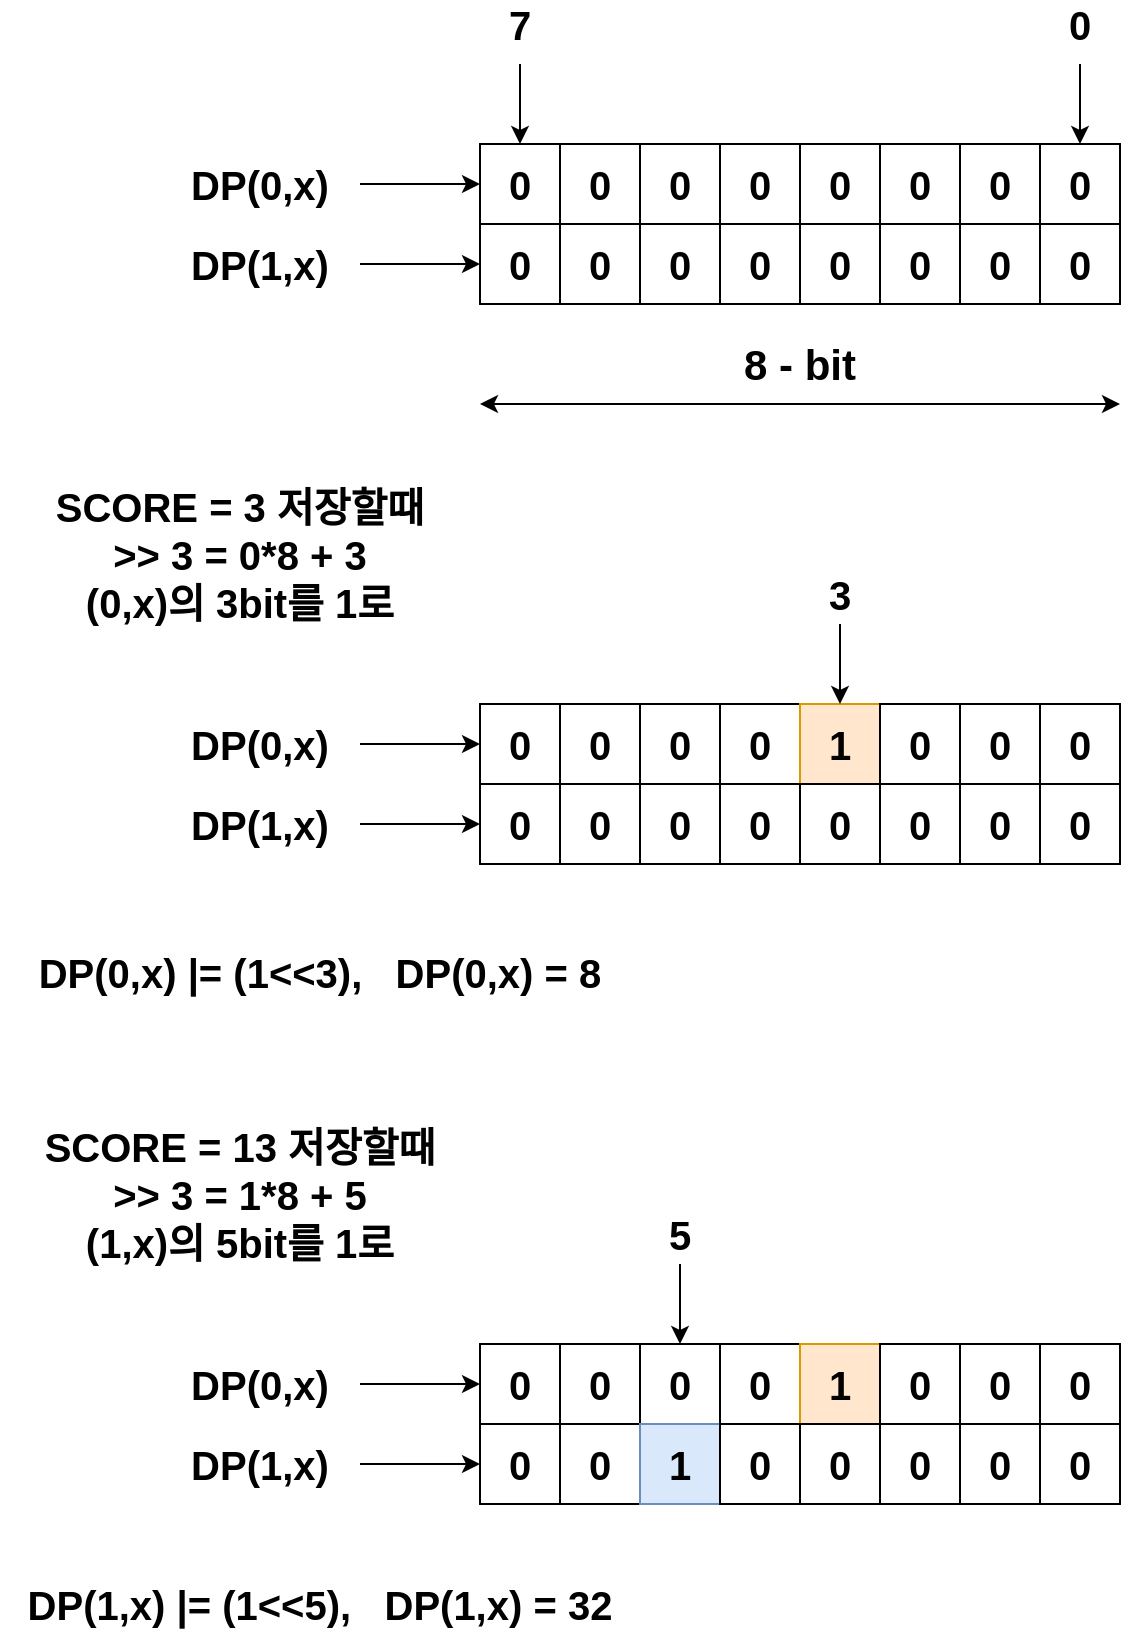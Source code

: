 <mxfile version="12.1.0" type="device" pages="1"><diagram id="Shi6HupQvlHShDga_dcG" name="Page-1"><mxGraphModel dx="1038" dy="499" grid="0" gridSize="10" guides="1" tooltips="1" connect="1" arrows="1" fold="1" page="1" pageScale="1" pageWidth="827" pageHeight="1169" math="0" shadow="0"><root><mxCell id="0"/><mxCell id="1" parent="0"/><mxCell id="sxguOQo_dGlGPO63ySNC-1" value="&lt;span style=&quot;font-size: 20px ; white-space: normal&quot;&gt;0&lt;/span&gt;" style="rounded=0;whiteSpace=wrap;html=1;fontStyle=1" vertex="1" parent="1"><mxGeometry x="280" y="160" width="40" height="40" as="geometry"/></mxCell><mxCell id="sxguOQo_dGlGPO63ySNC-2" value="&lt;span style=&quot;font-size: 20px ; font-weight: 700 ; white-space: normal&quot;&gt;0&lt;/span&gt;" style="rounded=0;whiteSpace=wrap;html=1;" vertex="1" parent="1"><mxGeometry x="320" y="160" width="40" height="40" as="geometry"/></mxCell><mxCell id="sxguOQo_dGlGPO63ySNC-3" value="&lt;span style=&quot;font-size: 20px ; font-weight: 700 ; white-space: normal&quot;&gt;0&lt;/span&gt;" style="rounded=0;whiteSpace=wrap;html=1;" vertex="1" parent="1"><mxGeometry x="360" y="160" width="40" height="40" as="geometry"/></mxCell><mxCell id="sxguOQo_dGlGPO63ySNC-4" value="&lt;span style=&quot;font-size: 20px ; font-weight: 700 ; white-space: normal&quot;&gt;0&lt;/span&gt;" style="rounded=0;whiteSpace=wrap;html=1;" vertex="1" parent="1"><mxGeometry x="400" y="160" width="40" height="40" as="geometry"/></mxCell><mxCell id="sxguOQo_dGlGPO63ySNC-5" value="&lt;span style=&quot;font-size: 20px ; font-weight: 700 ; white-space: normal&quot;&gt;0&lt;/span&gt;" style="rounded=0;whiteSpace=wrap;html=1;" vertex="1" parent="1"><mxGeometry x="440" y="160" width="40" height="40" as="geometry"/></mxCell><mxCell id="sxguOQo_dGlGPO63ySNC-6" value="&lt;span style=&quot;font-size: 20px ; font-weight: 700 ; white-space: normal&quot;&gt;0&lt;/span&gt;" style="rounded=0;whiteSpace=wrap;html=1;" vertex="1" parent="1"><mxGeometry x="480" y="160" width="40" height="40" as="geometry"/></mxCell><mxCell id="sxguOQo_dGlGPO63ySNC-7" value="&lt;span style=&quot;font-size: 20px ; font-weight: 700 ; white-space: normal&quot;&gt;0&lt;/span&gt;" style="rounded=0;whiteSpace=wrap;html=1;" vertex="1" parent="1"><mxGeometry x="520" y="160" width="40" height="40" as="geometry"/></mxCell><mxCell id="sxguOQo_dGlGPO63ySNC-8" value="&lt;span style=&quot;font-size: 20px ; font-weight: 700 ; white-space: normal&quot;&gt;0&lt;/span&gt;" style="rounded=0;whiteSpace=wrap;html=1;" vertex="1" parent="1"><mxGeometry x="560" y="160" width="40" height="40" as="geometry"/></mxCell><mxCell id="sxguOQo_dGlGPO63ySNC-9" value="" style="endArrow=classic;startArrow=classic;html=1;" edge="1" parent="1"><mxGeometry width="50" height="50" relative="1" as="geometry"><mxPoint x="280" y="290" as="sourcePoint"/><mxPoint x="600" y="290" as="targetPoint"/></mxGeometry></mxCell><mxCell id="sxguOQo_dGlGPO63ySNC-10" value="&lt;b&gt;&lt;font style=&quot;font-size: 21px&quot;&gt;8 - bit&lt;/font&gt;&lt;/b&gt;" style="text;html=1;strokeColor=none;fillColor=none;align=center;verticalAlign=middle;whiteSpace=wrap;rounded=0;" vertex="1" parent="1"><mxGeometry x="370" y="260" width="140" height="20" as="geometry"/></mxCell><mxCell id="sxguOQo_dGlGPO63ySNC-11" value="&lt;span style=&quot;font-size: 20px ; font-weight: 700 ; white-space: normal&quot;&gt;0&lt;/span&gt;" style="rounded=0;whiteSpace=wrap;html=1;" vertex="1" parent="1"><mxGeometry x="280" y="200" width="40" height="40" as="geometry"/></mxCell><mxCell id="sxguOQo_dGlGPO63ySNC-12" value="&lt;span style=&quot;font-size: 20px ; font-weight: 700 ; white-space: normal&quot;&gt;0&lt;/span&gt;" style="rounded=0;whiteSpace=wrap;html=1;" vertex="1" parent="1"><mxGeometry x="320" y="200" width="40" height="40" as="geometry"/></mxCell><mxCell id="sxguOQo_dGlGPO63ySNC-13" value="&lt;span style=&quot;font-size: 20px ; font-weight: 700 ; white-space: normal&quot;&gt;0&lt;/span&gt;" style="rounded=0;whiteSpace=wrap;html=1;" vertex="1" parent="1"><mxGeometry x="360" y="200" width="40" height="40" as="geometry"/></mxCell><mxCell id="sxguOQo_dGlGPO63ySNC-14" value="&lt;span style=&quot;font-size: 20px ; font-weight: 700 ; white-space: normal&quot;&gt;0&lt;/span&gt;" style="rounded=0;whiteSpace=wrap;html=1;" vertex="1" parent="1"><mxGeometry x="400" y="200" width="40" height="40" as="geometry"/></mxCell><mxCell id="sxguOQo_dGlGPO63ySNC-15" value="&lt;span style=&quot;font-size: 20px ; font-weight: 700 ; white-space: normal&quot;&gt;0&lt;/span&gt;" style="rounded=0;whiteSpace=wrap;html=1;" vertex="1" parent="1"><mxGeometry x="440" y="200" width="40" height="40" as="geometry"/></mxCell><mxCell id="sxguOQo_dGlGPO63ySNC-16" value="&lt;span style=&quot;font-size: 20px ; font-weight: 700 ; white-space: normal&quot;&gt;0&lt;/span&gt;" style="rounded=0;whiteSpace=wrap;html=1;" vertex="1" parent="1"><mxGeometry x="480" y="200" width="40" height="40" as="geometry"/></mxCell><mxCell id="sxguOQo_dGlGPO63ySNC-17" value="&lt;span style=&quot;font-size: 20px ; font-weight: 700 ; white-space: normal&quot;&gt;0&lt;/span&gt;" style="rounded=0;whiteSpace=wrap;html=1;" vertex="1" parent="1"><mxGeometry x="520" y="200" width="40" height="40" as="geometry"/></mxCell><mxCell id="sxguOQo_dGlGPO63ySNC-18" value="&lt;span style=&quot;font-size: 20px ; font-weight: 700 ; white-space: normal&quot;&gt;0&lt;/span&gt;" style="rounded=0;whiteSpace=wrap;html=1;" vertex="1" parent="1"><mxGeometry x="560" y="200" width="40" height="40" as="geometry"/></mxCell><mxCell id="sxguOQo_dGlGPO63ySNC-40" value="" style="edgeStyle=orthogonalEdgeStyle;rounded=0;orthogonalLoop=1;jettySize=auto;html=1;" edge="1" parent="1" source="sxguOQo_dGlGPO63ySNC-19" target="sxguOQo_dGlGPO63ySNC-1"><mxGeometry relative="1" as="geometry"/></mxCell><mxCell id="sxguOQo_dGlGPO63ySNC-19" value="&lt;b&gt;&lt;font style=&quot;font-size: 20px&quot;&gt;DP(0,x)&lt;/font&gt;&lt;/b&gt;" style="text;html=1;strokeColor=none;fillColor=none;align=center;verticalAlign=middle;whiteSpace=wrap;rounded=0;" vertex="1" parent="1"><mxGeometry x="120" y="160" width="100" height="40" as="geometry"/></mxCell><mxCell id="sxguOQo_dGlGPO63ySNC-41" value="" style="edgeStyle=orthogonalEdgeStyle;rounded=0;orthogonalLoop=1;jettySize=auto;html=1;" edge="1" parent="1" source="sxguOQo_dGlGPO63ySNC-20" target="sxguOQo_dGlGPO63ySNC-11"><mxGeometry relative="1" as="geometry"/></mxCell><mxCell id="sxguOQo_dGlGPO63ySNC-20" value="&lt;b&gt;&lt;font style=&quot;font-size: 20px&quot;&gt;DP(1,x)&lt;/font&gt;&lt;/b&gt;" style="text;html=1;strokeColor=none;fillColor=none;align=center;verticalAlign=middle;whiteSpace=wrap;rounded=0;" vertex="1" parent="1"><mxGeometry x="120" y="200" width="100" height="40" as="geometry"/></mxCell><mxCell id="sxguOQo_dGlGPO63ySNC-45" value="&lt;b&gt;&lt;font style=&quot;font-size: 20px&quot;&gt;SCORE = 3 저장할때&lt;br&gt;&amp;gt;&amp;gt; 3 = 0*8 + 3&lt;br&gt;(0,x)의 3bit를 1로&lt;br&gt;&lt;/font&gt;&lt;/b&gt;" style="text;html=1;strokeColor=none;fillColor=none;align=center;verticalAlign=middle;whiteSpace=wrap;rounded=0;" vertex="1" parent="1"><mxGeometry x="40" y="330" width="240" height="70" as="geometry"/></mxCell><mxCell id="sxguOQo_dGlGPO63ySNC-46" value="" style="endArrow=classic;html=1;entryX=0.5;entryY=0;entryDx=0;entryDy=0;" edge="1" parent="1" target="sxguOQo_dGlGPO63ySNC-8"><mxGeometry width="50" height="50" relative="1" as="geometry"><mxPoint x="580" y="120" as="sourcePoint"/><mxPoint x="610" y="40" as="targetPoint"/></mxGeometry></mxCell><mxCell id="sxguOQo_dGlGPO63ySNC-47" value="" style="endArrow=classic;html=1;entryX=0.5;entryY=0;entryDx=0;entryDy=0;" edge="1" parent="1" target="sxguOQo_dGlGPO63ySNC-1"><mxGeometry width="50" height="50" relative="1" as="geometry"><mxPoint x="300" y="120" as="sourcePoint"/><mxPoint x="350" y="50" as="targetPoint"/></mxGeometry></mxCell><mxCell id="sxguOQo_dGlGPO63ySNC-48" value="&lt;font style=&quot;font-size: 20px&quot;&gt;7&lt;/font&gt;" style="text;html=1;strokeColor=none;fillColor=none;align=center;verticalAlign=middle;whiteSpace=wrap;rounded=0;fontStyle=1" vertex="1" parent="1"><mxGeometry x="280" y="90" width="40" height="20" as="geometry"/></mxCell><mxCell id="sxguOQo_dGlGPO63ySNC-50" value="&lt;span style=&quot;font-size: 20px&quot;&gt;0&lt;/span&gt;" style="text;html=1;strokeColor=none;fillColor=none;align=center;verticalAlign=middle;whiteSpace=wrap;rounded=0;fontStyle=1" vertex="1" parent="1"><mxGeometry x="560" y="90" width="40" height="20" as="geometry"/></mxCell><mxCell id="sxguOQo_dGlGPO63ySNC-53" value="&lt;span style=&quot;font-size: 20px ; white-space: normal&quot;&gt;0&lt;/span&gt;" style="rounded=0;whiteSpace=wrap;html=1;fontStyle=1" vertex="1" parent="1"><mxGeometry x="280" y="440" width="40" height="40" as="geometry"/></mxCell><mxCell id="sxguOQo_dGlGPO63ySNC-54" value="&lt;span style=&quot;font-size: 20px ; font-weight: 700 ; white-space: normal&quot;&gt;0&lt;/span&gt;" style="rounded=0;whiteSpace=wrap;html=1;" vertex="1" parent="1"><mxGeometry x="320" y="440" width="40" height="40" as="geometry"/></mxCell><mxCell id="sxguOQo_dGlGPO63ySNC-55" value="&lt;span style=&quot;font-size: 20px ; font-weight: 700 ; white-space: normal&quot;&gt;0&lt;/span&gt;" style="rounded=0;whiteSpace=wrap;html=1;" vertex="1" parent="1"><mxGeometry x="360" y="440" width="40" height="40" as="geometry"/></mxCell><mxCell id="sxguOQo_dGlGPO63ySNC-56" value="&lt;span style=&quot;font-size: 20px ; font-weight: 700 ; white-space: normal&quot;&gt;0&lt;/span&gt;" style="rounded=0;whiteSpace=wrap;html=1;" vertex="1" parent="1"><mxGeometry x="400" y="440" width="40" height="40" as="geometry"/></mxCell><mxCell id="sxguOQo_dGlGPO63ySNC-57" value="&lt;span style=&quot;font-size: 20px ; font-weight: 700 ; white-space: normal&quot;&gt;1&lt;/span&gt;" style="rounded=0;whiteSpace=wrap;html=1;fillColor=#ffe6cc;strokeColor=#d79b00;" vertex="1" parent="1"><mxGeometry x="440" y="440" width="40" height="40" as="geometry"/></mxCell><mxCell id="sxguOQo_dGlGPO63ySNC-58" value="&lt;span style=&quot;font-size: 20px ; font-weight: 700 ; white-space: normal&quot;&gt;0&lt;/span&gt;" style="rounded=0;whiteSpace=wrap;html=1;" vertex="1" parent="1"><mxGeometry x="480" y="440" width="40" height="40" as="geometry"/></mxCell><mxCell id="sxguOQo_dGlGPO63ySNC-59" value="&lt;span style=&quot;font-size: 20px ; font-weight: 700 ; white-space: normal&quot;&gt;0&lt;/span&gt;" style="rounded=0;whiteSpace=wrap;html=1;" vertex="1" parent="1"><mxGeometry x="520" y="440" width="40" height="40" as="geometry"/></mxCell><mxCell id="sxguOQo_dGlGPO63ySNC-60" value="&lt;span style=&quot;font-size: 20px ; font-weight: 700 ; white-space: normal&quot;&gt;0&lt;/span&gt;" style="rounded=0;whiteSpace=wrap;html=1;" vertex="1" parent="1"><mxGeometry x="560" y="440" width="40" height="40" as="geometry"/></mxCell><mxCell id="sxguOQo_dGlGPO63ySNC-61" value="&lt;span style=&quot;font-size: 20px ; font-weight: 700 ; white-space: normal&quot;&gt;0&lt;/span&gt;" style="rounded=0;whiteSpace=wrap;html=1;" vertex="1" parent="1"><mxGeometry x="280" y="480" width="40" height="40" as="geometry"/></mxCell><mxCell id="sxguOQo_dGlGPO63ySNC-62" value="&lt;span style=&quot;font-size: 20px ; font-weight: 700 ; white-space: normal&quot;&gt;0&lt;/span&gt;" style="rounded=0;whiteSpace=wrap;html=1;" vertex="1" parent="1"><mxGeometry x="320" y="480" width="40" height="40" as="geometry"/></mxCell><mxCell id="sxguOQo_dGlGPO63ySNC-63" value="&lt;span style=&quot;font-size: 20px ; font-weight: 700 ; white-space: normal&quot;&gt;0&lt;/span&gt;" style="rounded=0;whiteSpace=wrap;html=1;" vertex="1" parent="1"><mxGeometry x="360" y="480" width="40" height="40" as="geometry"/></mxCell><mxCell id="sxguOQo_dGlGPO63ySNC-64" value="&lt;span style=&quot;font-size: 20px ; font-weight: 700 ; white-space: normal&quot;&gt;0&lt;/span&gt;" style="rounded=0;whiteSpace=wrap;html=1;" vertex="1" parent="1"><mxGeometry x="400" y="480" width="40" height="40" as="geometry"/></mxCell><mxCell id="sxguOQo_dGlGPO63ySNC-65" value="&lt;span style=&quot;font-size: 20px ; font-weight: 700 ; white-space: normal&quot;&gt;0&lt;/span&gt;" style="rounded=0;whiteSpace=wrap;html=1;" vertex="1" parent="1"><mxGeometry x="440" y="480" width="40" height="40" as="geometry"/></mxCell><mxCell id="sxguOQo_dGlGPO63ySNC-66" value="&lt;span style=&quot;font-size: 20px ; font-weight: 700 ; white-space: normal&quot;&gt;0&lt;/span&gt;" style="rounded=0;whiteSpace=wrap;html=1;" vertex="1" parent="1"><mxGeometry x="480" y="480" width="40" height="40" as="geometry"/></mxCell><mxCell id="sxguOQo_dGlGPO63ySNC-67" value="&lt;span style=&quot;font-size: 20px ; font-weight: 700 ; white-space: normal&quot;&gt;0&lt;/span&gt;" style="rounded=0;whiteSpace=wrap;html=1;" vertex="1" parent="1"><mxGeometry x="520" y="480" width="40" height="40" as="geometry"/></mxCell><mxCell id="sxguOQo_dGlGPO63ySNC-68" value="&lt;span style=&quot;font-size: 20px ; font-weight: 700 ; white-space: normal&quot;&gt;0&lt;/span&gt;" style="rounded=0;whiteSpace=wrap;html=1;" vertex="1" parent="1"><mxGeometry x="560" y="480" width="40" height="40" as="geometry"/></mxCell><mxCell id="sxguOQo_dGlGPO63ySNC-69" value="" style="edgeStyle=orthogonalEdgeStyle;rounded=0;orthogonalLoop=1;jettySize=auto;html=1;" edge="1" parent="1" source="sxguOQo_dGlGPO63ySNC-70" target="sxguOQo_dGlGPO63ySNC-53"><mxGeometry relative="1" as="geometry"/></mxCell><mxCell id="sxguOQo_dGlGPO63ySNC-70" value="&lt;b&gt;&lt;font style=&quot;font-size: 20px&quot;&gt;DP(0,x)&lt;/font&gt;&lt;/b&gt;" style="text;html=1;strokeColor=none;fillColor=none;align=center;verticalAlign=middle;whiteSpace=wrap;rounded=0;" vertex="1" parent="1"><mxGeometry x="120" y="440" width="100" height="40" as="geometry"/></mxCell><mxCell id="sxguOQo_dGlGPO63ySNC-71" value="" style="edgeStyle=orthogonalEdgeStyle;rounded=0;orthogonalLoop=1;jettySize=auto;html=1;" edge="1" parent="1" source="sxguOQo_dGlGPO63ySNC-72" target="sxguOQo_dGlGPO63ySNC-61"><mxGeometry relative="1" as="geometry"/></mxCell><mxCell id="sxguOQo_dGlGPO63ySNC-72" value="&lt;b&gt;&lt;font style=&quot;font-size: 20px&quot;&gt;DP(1,x)&lt;/font&gt;&lt;/b&gt;" style="text;html=1;strokeColor=none;fillColor=none;align=center;verticalAlign=middle;whiteSpace=wrap;rounded=0;" vertex="1" parent="1"><mxGeometry x="120" y="480" width="100" height="40" as="geometry"/></mxCell><mxCell id="sxguOQo_dGlGPO63ySNC-75" value="" style="endArrow=classic;html=1;entryX=0.5;entryY=0;entryDx=0;entryDy=0;" edge="1" parent="1" target="sxguOQo_dGlGPO63ySNC-57"><mxGeometry width="50" height="50" relative="1" as="geometry"><mxPoint x="460" y="400" as="sourcePoint"/><mxPoint x="480" y="360" as="targetPoint"/></mxGeometry></mxCell><mxCell id="sxguOQo_dGlGPO63ySNC-76" value="&lt;b&gt;&lt;font style=&quot;font-size: 20px&quot;&gt;3&lt;/font&gt;&lt;/b&gt;" style="text;html=1;strokeColor=none;fillColor=none;align=center;verticalAlign=middle;whiteSpace=wrap;rounded=0;" vertex="1" parent="1"><mxGeometry x="440" y="370" width="40" height="30" as="geometry"/></mxCell><mxCell id="sxguOQo_dGlGPO63ySNC-77" value="&lt;b&gt;&lt;font style=&quot;font-size: 20px&quot;&gt;DP(0,x) |= (1&amp;lt;&amp;lt;3),&amp;nbsp; &amp;nbsp;DP(0,x) = 8&lt;/font&gt;&lt;/b&gt;" style="text;html=1;strokeColor=none;fillColor=none;align=center;verticalAlign=middle;whiteSpace=wrap;rounded=0;" vertex="1" parent="1"><mxGeometry x="50" y="564" width="300" height="20" as="geometry"/></mxCell><mxCell id="sxguOQo_dGlGPO63ySNC-78" value="&lt;b&gt;&lt;font style=&quot;font-size: 20px&quot;&gt;SCORE = 13 저장할때&lt;br&gt;&amp;gt;&amp;gt; 3 = 1*8 + 5&lt;br&gt;(1,x)의 5bit를 1로&lt;br&gt;&lt;/font&gt;&lt;/b&gt;" style="text;html=1;strokeColor=none;fillColor=none;align=center;verticalAlign=middle;whiteSpace=wrap;rounded=0;" vertex="1" parent="1"><mxGeometry x="40" y="650" width="240" height="70" as="geometry"/></mxCell><mxCell id="sxguOQo_dGlGPO63ySNC-79" value="&lt;span style=&quot;font-size: 20px ; white-space: normal&quot;&gt;0&lt;/span&gt;" style="rounded=0;whiteSpace=wrap;html=1;fontStyle=1" vertex="1" parent="1"><mxGeometry x="280" y="760" width="40" height="40" as="geometry"/></mxCell><mxCell id="sxguOQo_dGlGPO63ySNC-80" value="&lt;span style=&quot;font-size: 20px ; font-weight: 700 ; white-space: normal&quot;&gt;0&lt;/span&gt;" style="rounded=0;whiteSpace=wrap;html=1;" vertex="1" parent="1"><mxGeometry x="320" y="760" width="40" height="40" as="geometry"/></mxCell><mxCell id="sxguOQo_dGlGPO63ySNC-81" value="&lt;span style=&quot;font-size: 20px ; font-weight: 700 ; white-space: normal&quot;&gt;0&lt;/span&gt;" style="rounded=0;whiteSpace=wrap;html=1;" vertex="1" parent="1"><mxGeometry x="360" y="760" width="40" height="40" as="geometry"/></mxCell><mxCell id="sxguOQo_dGlGPO63ySNC-82" value="&lt;span style=&quot;font-size: 20px ; font-weight: 700 ; white-space: normal&quot;&gt;0&lt;/span&gt;" style="rounded=0;whiteSpace=wrap;html=1;" vertex="1" parent="1"><mxGeometry x="400" y="760" width="40" height="40" as="geometry"/></mxCell><mxCell id="sxguOQo_dGlGPO63ySNC-83" value="&lt;span style=&quot;font-size: 20px ; font-weight: 700 ; white-space: normal&quot;&gt;1&lt;/span&gt;" style="rounded=0;whiteSpace=wrap;html=1;fillColor=#ffe6cc;strokeColor=#d79b00;" vertex="1" parent="1"><mxGeometry x="440" y="760" width="40" height="40" as="geometry"/></mxCell><mxCell id="sxguOQo_dGlGPO63ySNC-84" value="&lt;span style=&quot;font-size: 20px ; font-weight: 700 ; white-space: normal&quot;&gt;0&lt;/span&gt;" style="rounded=0;whiteSpace=wrap;html=1;" vertex="1" parent="1"><mxGeometry x="480" y="760" width="40" height="40" as="geometry"/></mxCell><mxCell id="sxguOQo_dGlGPO63ySNC-85" value="&lt;span style=&quot;font-size: 20px ; font-weight: 700 ; white-space: normal&quot;&gt;0&lt;/span&gt;" style="rounded=0;whiteSpace=wrap;html=1;" vertex="1" parent="1"><mxGeometry x="520" y="760" width="40" height="40" as="geometry"/></mxCell><mxCell id="sxguOQo_dGlGPO63ySNC-86" value="&lt;span style=&quot;font-size: 20px ; font-weight: 700 ; white-space: normal&quot;&gt;0&lt;/span&gt;" style="rounded=0;whiteSpace=wrap;html=1;" vertex="1" parent="1"><mxGeometry x="560" y="760" width="40" height="40" as="geometry"/></mxCell><mxCell id="sxguOQo_dGlGPO63ySNC-87" value="&lt;span style=&quot;font-size: 20px ; font-weight: 700 ; white-space: normal&quot;&gt;0&lt;/span&gt;" style="rounded=0;whiteSpace=wrap;html=1;" vertex="1" parent="1"><mxGeometry x="280" y="800" width="40" height="40" as="geometry"/></mxCell><mxCell id="sxguOQo_dGlGPO63ySNC-88" value="&lt;span style=&quot;font-size: 20px ; font-weight: 700 ; white-space: normal&quot;&gt;0&lt;/span&gt;" style="rounded=0;whiteSpace=wrap;html=1;" vertex="1" parent="1"><mxGeometry x="320" y="800" width="40" height="40" as="geometry"/></mxCell><mxCell id="sxguOQo_dGlGPO63ySNC-89" value="&lt;span style=&quot;font-size: 20px ; font-weight: 700 ; white-space: normal&quot;&gt;1&lt;/span&gt;" style="rounded=0;whiteSpace=wrap;html=1;fillColor=#dae8fc;strokeColor=#6c8ebf;" vertex="1" parent="1"><mxGeometry x="360" y="800" width="40" height="40" as="geometry"/></mxCell><mxCell id="sxguOQo_dGlGPO63ySNC-90" value="&lt;span style=&quot;font-size: 20px ; font-weight: 700 ; white-space: normal&quot;&gt;0&lt;/span&gt;" style="rounded=0;whiteSpace=wrap;html=1;" vertex="1" parent="1"><mxGeometry x="400" y="800" width="40" height="40" as="geometry"/></mxCell><mxCell id="sxguOQo_dGlGPO63ySNC-91" value="&lt;span style=&quot;font-size: 20px ; font-weight: 700 ; white-space: normal&quot;&gt;0&lt;/span&gt;" style="rounded=0;whiteSpace=wrap;html=1;" vertex="1" parent="1"><mxGeometry x="440" y="800" width="40" height="40" as="geometry"/></mxCell><mxCell id="sxguOQo_dGlGPO63ySNC-92" value="&lt;span style=&quot;font-size: 20px ; font-weight: 700 ; white-space: normal&quot;&gt;0&lt;/span&gt;" style="rounded=0;whiteSpace=wrap;html=1;" vertex="1" parent="1"><mxGeometry x="480" y="800" width="40" height="40" as="geometry"/></mxCell><mxCell id="sxguOQo_dGlGPO63ySNC-93" value="&lt;span style=&quot;font-size: 20px ; font-weight: 700 ; white-space: normal&quot;&gt;0&lt;/span&gt;" style="rounded=0;whiteSpace=wrap;html=1;" vertex="1" parent="1"><mxGeometry x="520" y="800" width="40" height="40" as="geometry"/></mxCell><mxCell id="sxguOQo_dGlGPO63ySNC-94" value="&lt;span style=&quot;font-size: 20px ; font-weight: 700 ; white-space: normal&quot;&gt;0&lt;/span&gt;" style="rounded=0;whiteSpace=wrap;html=1;" vertex="1" parent="1"><mxGeometry x="560" y="800" width="40" height="40" as="geometry"/></mxCell><mxCell id="sxguOQo_dGlGPO63ySNC-95" value="" style="edgeStyle=orthogonalEdgeStyle;rounded=0;orthogonalLoop=1;jettySize=auto;html=1;" edge="1" parent="1" source="sxguOQo_dGlGPO63ySNC-96" target="sxguOQo_dGlGPO63ySNC-79"><mxGeometry relative="1" as="geometry"/></mxCell><mxCell id="sxguOQo_dGlGPO63ySNC-96" value="&lt;b&gt;&lt;font style=&quot;font-size: 20px&quot;&gt;DP(0,x)&lt;/font&gt;&lt;/b&gt;" style="text;html=1;strokeColor=none;fillColor=none;align=center;verticalAlign=middle;whiteSpace=wrap;rounded=0;" vertex="1" parent="1"><mxGeometry x="120" y="760" width="100" height="40" as="geometry"/></mxCell><mxCell id="sxguOQo_dGlGPO63ySNC-97" value="" style="edgeStyle=orthogonalEdgeStyle;rounded=0;orthogonalLoop=1;jettySize=auto;html=1;" edge="1" parent="1" source="sxguOQo_dGlGPO63ySNC-98" target="sxguOQo_dGlGPO63ySNC-87"><mxGeometry relative="1" as="geometry"/></mxCell><mxCell id="sxguOQo_dGlGPO63ySNC-98" value="&lt;b&gt;&lt;font style=&quot;font-size: 20px&quot;&gt;DP(1,x)&lt;/font&gt;&lt;/b&gt;" style="text;html=1;strokeColor=none;fillColor=none;align=center;verticalAlign=middle;whiteSpace=wrap;rounded=0;" vertex="1" parent="1"><mxGeometry x="120" y="800" width="100" height="40" as="geometry"/></mxCell><mxCell id="sxguOQo_dGlGPO63ySNC-99" value="" style="endArrow=classic;html=1;entryX=0.5;entryY=0;entryDx=0;entryDy=0;" edge="1" parent="1" target="sxguOQo_dGlGPO63ySNC-81"><mxGeometry width="50" height="50" relative="1" as="geometry"><mxPoint x="380" y="720" as="sourcePoint"/><mxPoint x="430" y="660" as="targetPoint"/></mxGeometry></mxCell><mxCell id="sxguOQo_dGlGPO63ySNC-100" value="&lt;span style=&quot;font-size: 20px&quot;&gt;&lt;b&gt;5&lt;/b&gt;&lt;/span&gt;" style="text;html=1;strokeColor=none;fillColor=none;align=center;verticalAlign=middle;whiteSpace=wrap;rounded=0;" vertex="1" parent="1"><mxGeometry x="360" y="690" width="40" height="30" as="geometry"/></mxCell><mxCell id="sxguOQo_dGlGPO63ySNC-101" value="&lt;b&gt;&lt;font style=&quot;font-size: 20px&quot;&gt;DP(1,x) |= (1&amp;lt;&amp;lt;5),&amp;nbsp; &amp;nbsp;DP(1,x) = 32&lt;/font&gt;&lt;/b&gt;" style="text;html=1;strokeColor=none;fillColor=none;align=center;verticalAlign=middle;whiteSpace=wrap;rounded=0;" vertex="1" parent="1"><mxGeometry x="50" y="880" width="300" height="20" as="geometry"/></mxCell></root></mxGraphModel></diagram></mxfile>